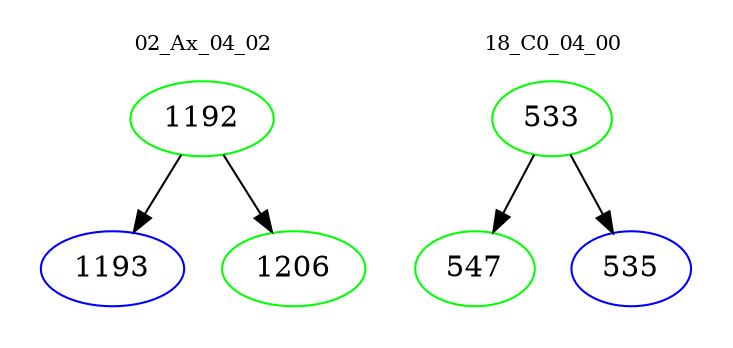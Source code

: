digraph{
subgraph cluster_0 {
color = white
label = "02_Ax_04_02";
fontsize=10;
T0_1192 [label="1192", color="green"]
T0_1192 -> T0_1193 [color="black"]
T0_1193 [label="1193", color="blue"]
T0_1192 -> T0_1206 [color="black"]
T0_1206 [label="1206", color="green"]
}
subgraph cluster_1 {
color = white
label = "18_C0_04_00";
fontsize=10;
T1_533 [label="533", color="green"]
T1_533 -> T1_547 [color="black"]
T1_547 [label="547", color="green"]
T1_533 -> T1_535 [color="black"]
T1_535 [label="535", color="blue"]
}
}
